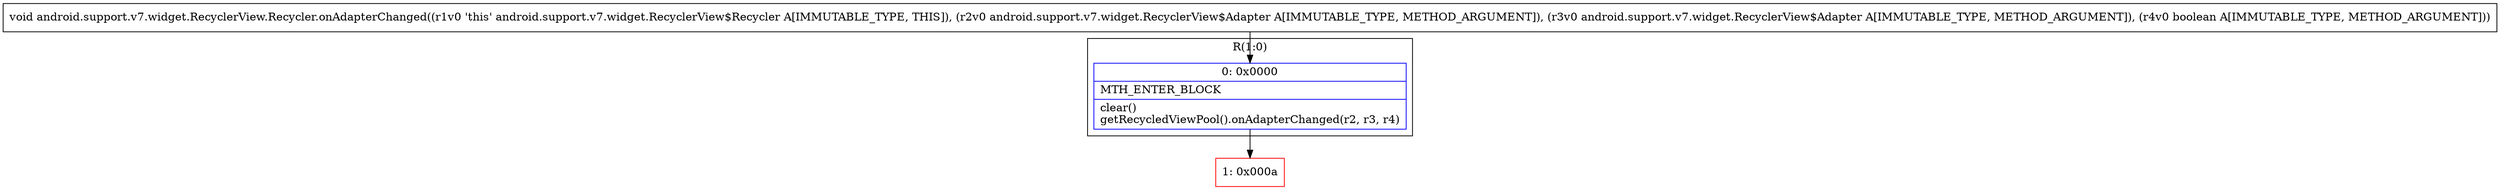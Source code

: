 digraph "CFG forandroid.support.v7.widget.RecyclerView.Recycler.onAdapterChanged(Landroid\/support\/v7\/widget\/RecyclerView$Adapter;Landroid\/support\/v7\/widget\/RecyclerView$Adapter;Z)V" {
subgraph cluster_Region_2128749497 {
label = "R(1:0)";
node [shape=record,color=blue];
Node_0 [shape=record,label="{0\:\ 0x0000|MTH_ENTER_BLOCK\l|clear()\lgetRecycledViewPool().onAdapterChanged(r2, r3, r4)\l}"];
}
Node_1 [shape=record,color=red,label="{1\:\ 0x000a}"];
MethodNode[shape=record,label="{void android.support.v7.widget.RecyclerView.Recycler.onAdapterChanged((r1v0 'this' android.support.v7.widget.RecyclerView$Recycler A[IMMUTABLE_TYPE, THIS]), (r2v0 android.support.v7.widget.RecyclerView$Adapter A[IMMUTABLE_TYPE, METHOD_ARGUMENT]), (r3v0 android.support.v7.widget.RecyclerView$Adapter A[IMMUTABLE_TYPE, METHOD_ARGUMENT]), (r4v0 boolean A[IMMUTABLE_TYPE, METHOD_ARGUMENT])) }"];
MethodNode -> Node_0;
Node_0 -> Node_1;
}

